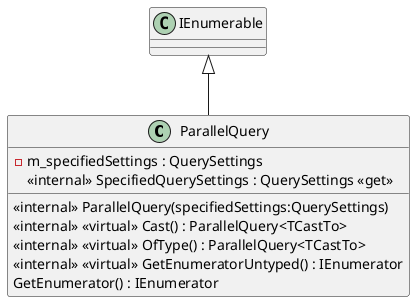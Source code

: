 @startuml
class ParallelQuery {
    - m_specifiedSettings : QuerySettings
    <<internal>> ParallelQuery(specifiedSettings:QuerySettings)
    <<internal>> SpecifiedQuerySettings : QuerySettings <<get>>
    <<internal>> <<virtual>> Cast() : ParallelQuery<TCastTo>
    <<internal>> <<virtual>> OfType() : ParallelQuery<TCastTo>
    <<internal>> <<virtual>> GetEnumeratorUntyped() : IEnumerator
    GetEnumerator() : IEnumerator
}
IEnumerable <|-- ParallelQuery
@enduml
